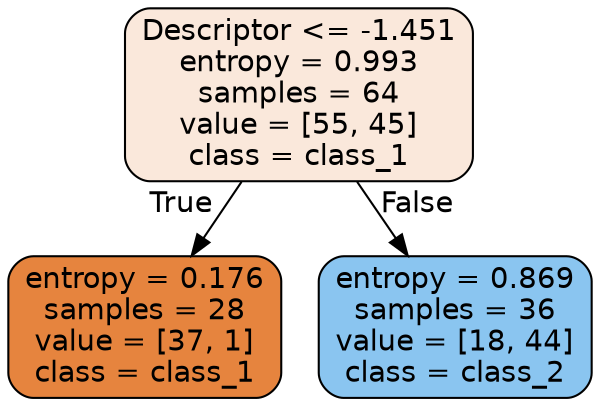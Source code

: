 digraph Tree {
node [shape=box, style="filled, rounded", color="black", fontname="helvetica"] ;
edge [fontname="helvetica"] ;
0 [label="Descriptor <= -1.451\nentropy = 0.993\nsamples = 64\nvalue = [55, 45]\nclass = class_1", fillcolor="#fae8db"] ;
1 [label="entropy = 0.176\nsamples = 28\nvalue = [37, 1]\nclass = class_1", fillcolor="#e6843e"] ;
0 -> 1 [labeldistance=2.5, labelangle=45, headlabel="True"] ;
2 [label="entropy = 0.869\nsamples = 36\nvalue = [18, 44]\nclass = class_2", fillcolor="#8ac5f0"] ;
0 -> 2 [labeldistance=2.5, labelangle=-45, headlabel="False"] ;
}